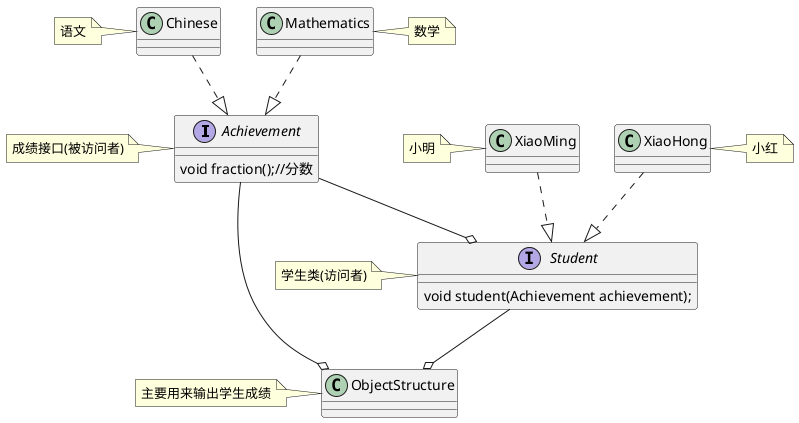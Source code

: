 @startuml

interface Achievement{
    void fraction();//分数
}
note left:成绩接口(被访问者)

class Chinese
note left:语文

class Mathematics
note right:数学

Chinese ..|> Achievement
Mathematics ..|> Achievement

interface Student{
    void student(Achievement achievement);
}
note left:学生类(访问者)

class  XiaoMing
note left:小明

class XiaoHong
note right:小红

XiaoMing ..|> Student
XiaoHong ..|> Student

Achievement--o Student

class ObjectStructure
note left:主要用来输出学生成绩


Student --o ObjectStructure
Achievement --o ObjectStructure

@enduml
